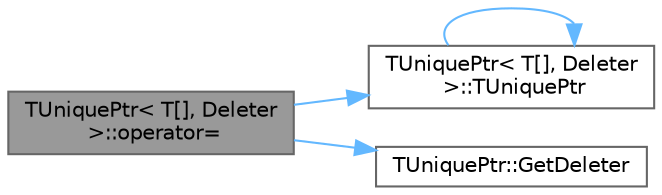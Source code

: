 digraph "TUniquePtr&lt; T[], Deleter &gt;::operator="
{
 // INTERACTIVE_SVG=YES
 // LATEX_PDF_SIZE
  bgcolor="transparent";
  edge [fontname=Helvetica,fontsize=10,labelfontname=Helvetica,labelfontsize=10];
  node [fontname=Helvetica,fontsize=10,shape=box,height=0.2,width=0.4];
  rankdir="LR";
  Node1 [id="Node000001",label="TUniquePtr\< T[], Deleter\l \>::operator=",height=0.2,width=0.4,color="gray40", fillcolor="grey60", style="filled", fontcolor="black",tooltip="Nullptr assignment operator."];
  Node1 -> Node2 [id="edge1_Node000001_Node000002",color="steelblue1",style="solid",tooltip=" "];
  Node2 [id="Node000002",label="TUniquePtr\< T[], Deleter\l \>::TUniquePtr",height=0.2,width=0.4,color="grey40", fillcolor="white", style="filled",URL="$d5/dda/classTUniquePtr_3_01T_0f_0e_00_01Deleter_01_4.html#a329d709fd3f005d7c0bd47c192062062",tooltip=" "];
  Node2 -> Node2 [id="edge2_Node000002_Node000002",color="steelblue1",style="solid",tooltip=" "];
  Node1 -> Node3 [id="edge3_Node000001_Node000003",color="steelblue1",style="solid",tooltip=" "];
  Node3 [id="Node000003",label="TUniquePtr::GetDeleter",height=0.2,width=0.4,color="grey40", fillcolor="white", style="filled",URL="$d9/df6/classTUniquePtr.html#a0156b3824f54af505ab963eef000536a",tooltip="Returns a reference to the deleter subobject."];
}
